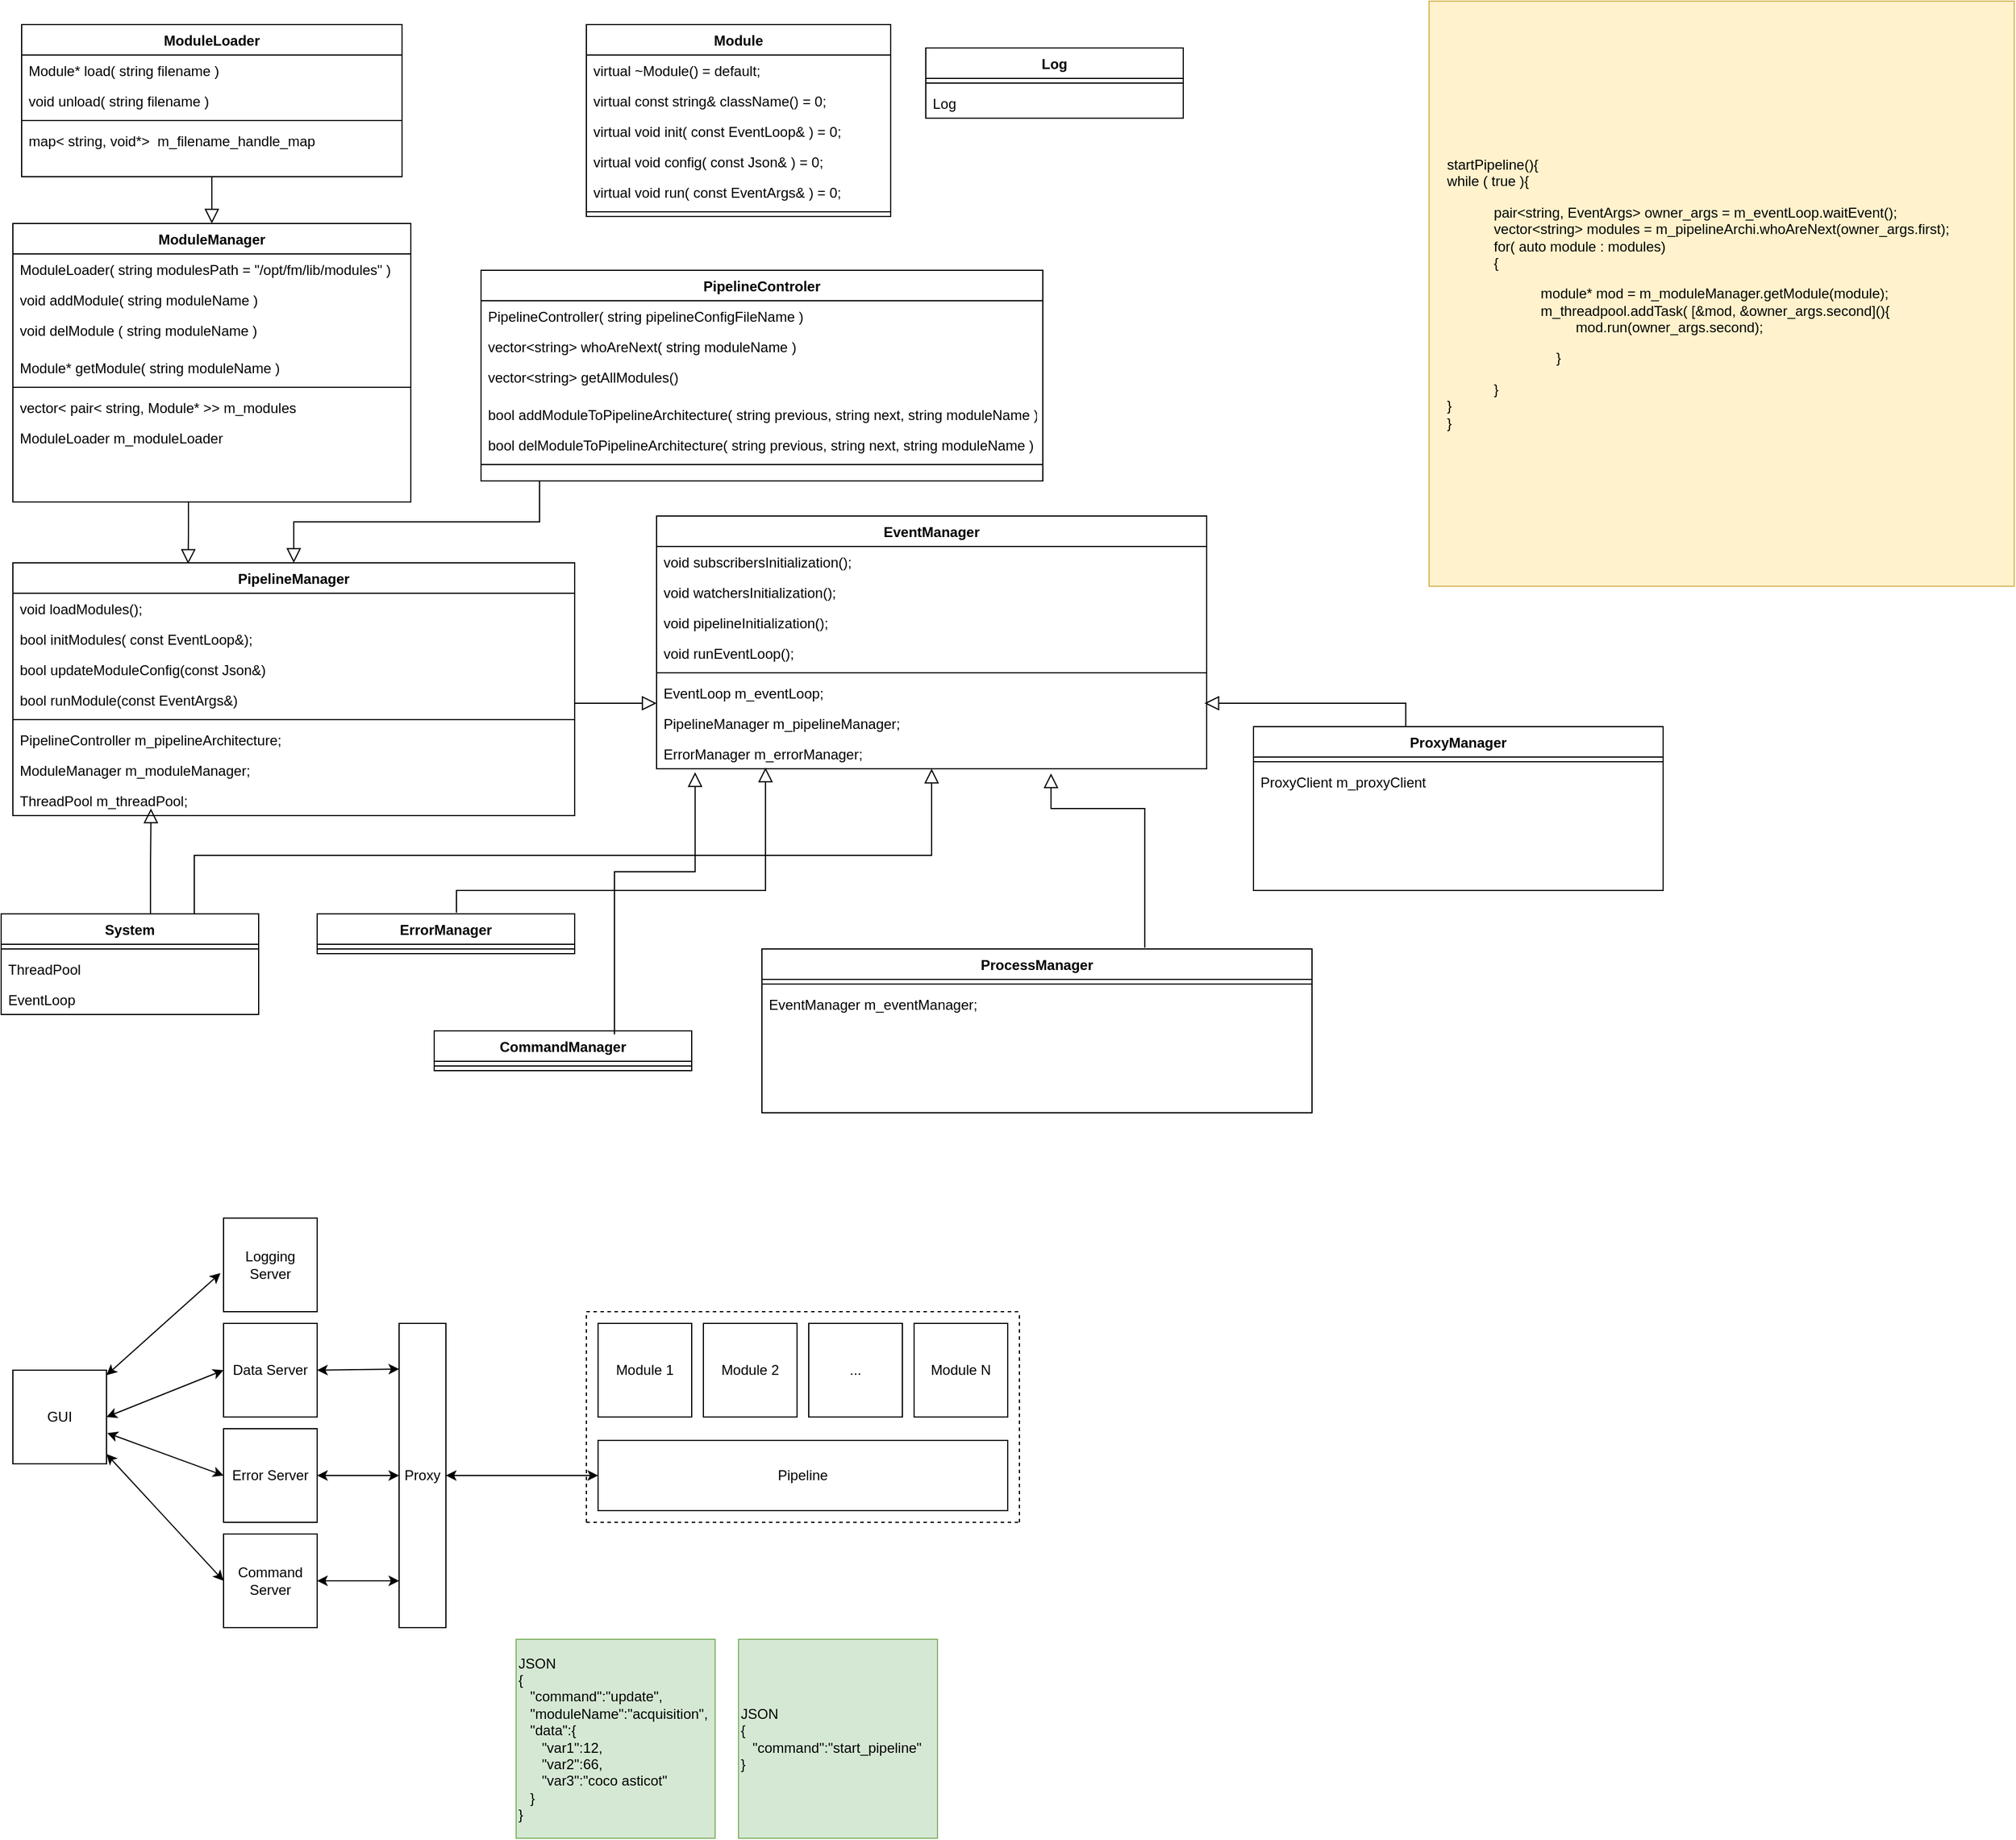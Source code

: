 <mxfile>
    <diagram id="C5RBs43oDa-KdzZeNtuy" name="Page-1">
        <mxGraphModel dx="1770" dy="1133" grid="1" gridSize="10" guides="1" tooltips="1" connect="1" arrows="1" fold="1" page="1" pageScale="1" pageWidth="827" pageHeight="1169" math="0" shadow="0">
            <root>
                <mxCell id="WIyWlLk6GJQsqaUBKTNV-0"/>
                <mxCell id="WIyWlLk6GJQsqaUBKTNV-1" parent="WIyWlLk6GJQsqaUBKTNV-0"/>
                <mxCell id="zkfFHV4jXpPFQw0GAbJ--0" value="ModuleManager" style="swimlane;fontStyle=1;align=center;verticalAlign=top;childLayout=stackLayout;horizontal=1;startSize=26;horizontalStack=0;resizeParent=1;resizeLast=0;collapsible=1;marginBottom=0;rounded=0;shadow=0;strokeWidth=1;" parent="WIyWlLk6GJQsqaUBKTNV-1" vertex="1">
                    <mxGeometry x="40" y="200" width="340" height="238" as="geometry">
                        <mxRectangle x="230" y="140" width="160" height="26" as="alternateBounds"/>
                    </mxGeometry>
                </mxCell>
                <mxCell id="zkfFHV4jXpPFQw0GAbJ--1" value="ModuleLoader( string modulesPath = &quot;/opt/fm/lib/modules&quot; )" style="text;align=left;verticalAlign=top;spacingLeft=4;spacingRight=4;overflow=hidden;rotatable=0;points=[[0,0.5],[1,0.5]];portConstraint=eastwest;" parent="zkfFHV4jXpPFQw0GAbJ--0" vertex="1">
                    <mxGeometry y="26" width="340" height="26" as="geometry"/>
                </mxCell>
                <mxCell id="zkfFHV4jXpPFQw0GAbJ--2" value="void addModule( string moduleName )" style="text;align=left;verticalAlign=top;spacingLeft=4;spacingRight=4;overflow=hidden;rotatable=0;points=[[0,0.5],[1,0.5]];portConstraint=eastwest;rounded=0;shadow=0;html=0;" parent="zkfFHV4jXpPFQw0GAbJ--0" vertex="1">
                    <mxGeometry y="52" width="340" height="26" as="geometry"/>
                </mxCell>
                <mxCell id="zkfFHV4jXpPFQw0GAbJ--3" value="void delModule ( string moduleName )" style="text;align=left;verticalAlign=top;spacingLeft=4;spacingRight=4;overflow=hidden;rotatable=0;points=[[0,0.5],[1,0.5]];portConstraint=eastwest;rounded=0;shadow=0;html=0;" parent="zkfFHV4jXpPFQw0GAbJ--0" vertex="1">
                    <mxGeometry y="78" width="340" height="32" as="geometry"/>
                </mxCell>
                <mxCell id="hM2N8tMisGqkoCQfKdSa-3" value="Module* getModule( string moduleName )" style="text;align=left;verticalAlign=top;spacingLeft=4;spacingRight=4;overflow=hidden;rotatable=0;points=[[0,0.5],[1,0.5]];portConstraint=eastwest;" parent="zkfFHV4jXpPFQw0GAbJ--0" vertex="1">
                    <mxGeometry y="110" width="340" height="26" as="geometry"/>
                </mxCell>
                <mxCell id="zkfFHV4jXpPFQw0GAbJ--4" value="" style="line;html=1;strokeWidth=1;align=left;verticalAlign=middle;spacingTop=-1;spacingLeft=3;spacingRight=3;rotatable=0;labelPosition=right;points=[];portConstraint=eastwest;" parent="zkfFHV4jXpPFQw0GAbJ--0" vertex="1">
                    <mxGeometry y="136" width="340" height="8" as="geometry"/>
                </mxCell>
                <mxCell id="zkfFHV4jXpPFQw0GAbJ--5" value="vector&lt; pair&lt; string, Module* &gt;&gt; m_modules" style="text;align=left;verticalAlign=top;spacingLeft=4;spacingRight=4;overflow=hidden;rotatable=0;points=[[0,0.5],[1,0.5]];portConstraint=eastwest;" parent="zkfFHV4jXpPFQw0GAbJ--0" vertex="1">
                    <mxGeometry y="144" width="340" height="26" as="geometry"/>
                </mxCell>
                <mxCell id="hM2N8tMisGqkoCQfKdSa-2" value="ModuleLoader m_moduleLoader" style="text;align=left;verticalAlign=top;spacingLeft=4;spacingRight=4;overflow=hidden;rotatable=0;points=[[0,0.5],[1,0.5]];portConstraint=eastwest;" parent="zkfFHV4jXpPFQw0GAbJ--0" vertex="1">
                    <mxGeometry y="170" width="340" height="26" as="geometry"/>
                </mxCell>
                <mxCell id="zkfFHV4jXpPFQw0GAbJ--6" value="ModuleLoader" style="swimlane;fontStyle=1;align=center;verticalAlign=top;childLayout=stackLayout;horizontal=1;startSize=26;horizontalStack=0;resizeParent=1;resizeLast=0;collapsible=1;marginBottom=0;rounded=0;shadow=0;strokeWidth=1;" parent="WIyWlLk6GJQsqaUBKTNV-1" vertex="1">
                    <mxGeometry x="47.5" y="30" width="325" height="130" as="geometry">
                        <mxRectangle x="130" y="380" width="160" height="26" as="alternateBounds"/>
                    </mxGeometry>
                </mxCell>
                <mxCell id="zkfFHV4jXpPFQw0GAbJ--7" value="Module* load( string filename )" style="text;align=left;verticalAlign=top;spacingLeft=4;spacingRight=4;overflow=hidden;rotatable=0;points=[[0,0.5],[1,0.5]];portConstraint=eastwest;" parent="zkfFHV4jXpPFQw0GAbJ--6" vertex="1">
                    <mxGeometry y="26" width="325" height="26" as="geometry"/>
                </mxCell>
                <mxCell id="zkfFHV4jXpPFQw0GAbJ--8" value="void unload( string filename )" style="text;align=left;verticalAlign=top;spacingLeft=4;spacingRight=4;overflow=hidden;rotatable=0;points=[[0,0.5],[1,0.5]];portConstraint=eastwest;rounded=0;shadow=0;html=0;" parent="zkfFHV4jXpPFQw0GAbJ--6" vertex="1">
                    <mxGeometry y="52" width="325" height="26" as="geometry"/>
                </mxCell>
                <mxCell id="zkfFHV4jXpPFQw0GAbJ--9" value="" style="line;html=1;strokeWidth=1;align=left;verticalAlign=middle;spacingTop=-1;spacingLeft=3;spacingRight=3;rotatable=0;labelPosition=right;points=[];portConstraint=eastwest;" parent="zkfFHV4jXpPFQw0GAbJ--6" vertex="1">
                    <mxGeometry y="78" width="325" height="8" as="geometry"/>
                </mxCell>
                <mxCell id="zkfFHV4jXpPFQw0GAbJ--10" value="map&lt; string, void*&gt;  m_filename_handle_map" style="text;align=left;verticalAlign=top;spacingLeft=4;spacingRight=4;overflow=hidden;rotatable=0;points=[[0,0.5],[1,0.5]];portConstraint=eastwest;fontStyle=0" parent="zkfFHV4jXpPFQw0GAbJ--6" vertex="1">
                    <mxGeometry y="86" width="325" height="26" as="geometry"/>
                </mxCell>
                <mxCell id="zkfFHV4jXpPFQw0GAbJ--12" value="" style="endArrow=block;endSize=10;endFill=0;shadow=0;strokeWidth=1;rounded=0;edgeStyle=elbowEdgeStyle;elbow=vertical;" parent="WIyWlLk6GJQsqaUBKTNV-1" source="zkfFHV4jXpPFQw0GAbJ--6" target="zkfFHV4jXpPFQw0GAbJ--0" edge="1">
                    <mxGeometry width="160" relative="1" as="geometry">
                        <mxPoint x="30" y="193" as="sourcePoint"/>
                        <mxPoint x="30" y="193" as="targetPoint"/>
                    </mxGeometry>
                </mxCell>
                <mxCell id="hM2N8tMisGqkoCQfKdSa-12" value="PipelineControler" style="swimlane;fontStyle=1;align=center;verticalAlign=top;childLayout=stackLayout;horizontal=1;startSize=26;horizontalStack=0;resizeParent=1;resizeLast=0;collapsible=1;marginBottom=0;rounded=0;shadow=0;strokeWidth=1;" parent="WIyWlLk6GJQsqaUBKTNV-1" vertex="1">
                    <mxGeometry x="440" y="240" width="480" height="180" as="geometry">
                        <mxRectangle x="230" y="140" width="160" height="26" as="alternateBounds"/>
                    </mxGeometry>
                </mxCell>
                <mxCell id="hM2N8tMisGqkoCQfKdSa-13" value="PipelineController( string pipelineConfigFileName )" style="text;align=left;verticalAlign=top;spacingLeft=4;spacingRight=4;overflow=hidden;rotatable=0;points=[[0,0.5],[1,0.5]];portConstraint=eastwest;" parent="hM2N8tMisGqkoCQfKdSa-12" vertex="1">
                    <mxGeometry y="26" width="480" height="26" as="geometry"/>
                </mxCell>
                <mxCell id="hM2N8tMisGqkoCQfKdSa-14" value="vector&lt;string&gt; whoAreNext( string moduleName )" style="text;align=left;verticalAlign=top;spacingLeft=4;spacingRight=4;overflow=hidden;rotatable=0;points=[[0,0.5],[1,0.5]];portConstraint=eastwest;rounded=0;shadow=0;html=0;" parent="hM2N8tMisGqkoCQfKdSa-12" vertex="1">
                    <mxGeometry y="52" width="480" height="26" as="geometry"/>
                </mxCell>
                <mxCell id="hM2N8tMisGqkoCQfKdSa-15" value="vector&lt;string&gt; getAllModules()" style="text;align=left;verticalAlign=top;spacingLeft=4;spacingRight=4;overflow=hidden;rotatable=0;points=[[0,0.5],[1,0.5]];portConstraint=eastwest;rounded=0;shadow=0;html=0;" parent="hM2N8tMisGqkoCQfKdSa-12" vertex="1">
                    <mxGeometry y="78" width="480" height="32" as="geometry"/>
                </mxCell>
                <mxCell id="hM2N8tMisGqkoCQfKdSa-16" value="bool addModuleToPipelineArchitecture( string previous, string next, string moduleName )" style="text;align=left;verticalAlign=top;spacingLeft=4;spacingRight=4;overflow=hidden;rotatable=0;points=[[0,0.5],[1,0.5]];portConstraint=eastwest;" parent="hM2N8tMisGqkoCQfKdSa-12" vertex="1">
                    <mxGeometry y="110" width="480" height="26" as="geometry"/>
                </mxCell>
                <mxCell id="hM2N8tMisGqkoCQfKdSa-20" value="bool delModuleToPipelineArchitecture( string previous, string next, string moduleName )" style="text;align=left;verticalAlign=top;spacingLeft=4;spacingRight=4;overflow=hidden;rotatable=0;points=[[0,0.5],[1,0.5]];portConstraint=eastwest;" parent="hM2N8tMisGqkoCQfKdSa-12" vertex="1">
                    <mxGeometry y="136" width="480" height="26" as="geometry"/>
                </mxCell>
                <mxCell id="hM2N8tMisGqkoCQfKdSa-17" value="" style="line;html=1;strokeWidth=1;align=left;verticalAlign=middle;spacingTop=-1;spacingLeft=3;spacingRight=3;rotatable=0;labelPosition=right;points=[];portConstraint=eastwest;" parent="hM2N8tMisGqkoCQfKdSa-12" vertex="1">
                    <mxGeometry y="162" width="480" height="8" as="geometry"/>
                </mxCell>
                <mxCell id="hM2N8tMisGqkoCQfKdSa-21" value="Module N" style="whiteSpace=wrap;html=1;aspect=fixed;" parent="WIyWlLk6GJQsqaUBKTNV-1" vertex="1">
                    <mxGeometry x="810" y="1140" width="80" height="80" as="geometry"/>
                </mxCell>
                <mxCell id="hM2N8tMisGqkoCQfKdSa-22" value="Logging Server" style="whiteSpace=wrap;html=1;aspect=fixed;" parent="WIyWlLk6GJQsqaUBKTNV-1" vertex="1">
                    <mxGeometry x="220" y="1050" width="80" height="80" as="geometry"/>
                </mxCell>
                <mxCell id="hM2N8tMisGqkoCQfKdSa-23" value="Command Server" style="whiteSpace=wrap;html=1;aspect=fixed;" parent="WIyWlLk6GJQsqaUBKTNV-1" vertex="1">
                    <mxGeometry x="220" y="1320" width="80" height="80" as="geometry"/>
                </mxCell>
                <mxCell id="hM2N8tMisGqkoCQfKdSa-24" value="Error Server" style="whiteSpace=wrap;html=1;aspect=fixed;" parent="WIyWlLk6GJQsqaUBKTNV-1" vertex="1">
                    <mxGeometry x="220" y="1230" width="80" height="80" as="geometry"/>
                </mxCell>
                <mxCell id="hM2N8tMisGqkoCQfKdSa-25" value="Data Server" style="whiteSpace=wrap;html=1;aspect=fixed;" parent="WIyWlLk6GJQsqaUBKTNV-1" vertex="1">
                    <mxGeometry x="220" y="1140" width="80" height="80" as="geometry"/>
                </mxCell>
                <mxCell id="hM2N8tMisGqkoCQfKdSa-26" value="Proxy" style="rounded=0;whiteSpace=wrap;html=1;" parent="WIyWlLk6GJQsqaUBKTNV-1" vertex="1">
                    <mxGeometry x="370" y="1140" width="40" height="260" as="geometry"/>
                </mxCell>
                <mxCell id="hM2N8tMisGqkoCQfKdSa-27" value="..." style="whiteSpace=wrap;html=1;aspect=fixed;" parent="WIyWlLk6GJQsqaUBKTNV-1" vertex="1">
                    <mxGeometry x="720" y="1140" width="80" height="80" as="geometry"/>
                </mxCell>
                <mxCell id="hM2N8tMisGqkoCQfKdSa-28" value="Module 2" style="whiteSpace=wrap;html=1;aspect=fixed;" parent="WIyWlLk6GJQsqaUBKTNV-1" vertex="1">
                    <mxGeometry x="630" y="1140" width="80" height="80" as="geometry"/>
                </mxCell>
                <mxCell id="hM2N8tMisGqkoCQfKdSa-29" value="Module 1" style="whiteSpace=wrap;html=1;aspect=fixed;" parent="WIyWlLk6GJQsqaUBKTNV-1" vertex="1">
                    <mxGeometry x="540" y="1140" width="80" height="80" as="geometry"/>
                </mxCell>
                <mxCell id="hM2N8tMisGqkoCQfKdSa-30" value="Pipeline" style="rounded=0;whiteSpace=wrap;html=1;" parent="WIyWlLk6GJQsqaUBKTNV-1" vertex="1">
                    <mxGeometry x="540" y="1240" width="350" height="60" as="geometry"/>
                </mxCell>
                <mxCell id="hM2N8tMisGqkoCQfKdSa-31" value="GUI" style="whiteSpace=wrap;html=1;aspect=fixed;" parent="WIyWlLk6GJQsqaUBKTNV-1" vertex="1">
                    <mxGeometry x="40" y="1180" width="80" height="80" as="geometry"/>
                </mxCell>
                <mxCell id="hM2N8tMisGqkoCQfKdSa-33" value="" style="endArrow=classic;startArrow=classic;html=1;rounded=0;exitX=1;exitY=0.5;exitDx=0;exitDy=0;entryX=0;entryY=0.5;entryDx=0;entryDy=0;" parent="WIyWlLk6GJQsqaUBKTNV-1" source="hM2N8tMisGqkoCQfKdSa-26" target="hM2N8tMisGqkoCQfKdSa-30" edge="1">
                    <mxGeometry width="50" height="50" relative="1" as="geometry">
                        <mxPoint x="440" y="1190" as="sourcePoint"/>
                        <mxPoint x="490" y="1140" as="targetPoint"/>
                    </mxGeometry>
                </mxCell>
                <mxCell id="hM2N8tMisGqkoCQfKdSa-37" value="" style="endArrow=classic;startArrow=classic;html=1;rounded=0;entryX=0;entryY=0.5;entryDx=0;entryDy=0;exitX=1;exitY=0.5;exitDx=0;exitDy=0;" parent="WIyWlLk6GJQsqaUBKTNV-1" source="hM2N8tMisGqkoCQfKdSa-24" target="hM2N8tMisGqkoCQfKdSa-26" edge="1">
                    <mxGeometry width="50" height="50" relative="1" as="geometry">
                        <mxPoint x="320" y="1300" as="sourcePoint"/>
                        <mxPoint x="376" y="1269.67" as="targetPoint"/>
                    </mxGeometry>
                </mxCell>
                <mxCell id="hM2N8tMisGqkoCQfKdSa-38" value="" style="endArrow=classic;startArrow=classic;html=1;rounded=0;entryX=0;entryY=0.15;entryDx=0;entryDy=0;entryPerimeter=0;exitX=1;exitY=0.5;exitDx=0;exitDy=0;" parent="WIyWlLk6GJQsqaUBKTNV-1" source="hM2N8tMisGqkoCQfKdSa-25" target="hM2N8tMisGqkoCQfKdSa-26" edge="1">
                    <mxGeometry width="50" height="50" relative="1" as="geometry">
                        <mxPoint x="300" y="1179" as="sourcePoint"/>
                        <mxPoint x="434" y="1180" as="targetPoint"/>
                    </mxGeometry>
                </mxCell>
                <mxCell id="hM2N8tMisGqkoCQfKdSa-39" value="" style="endArrow=classic;startArrow=classic;html=1;rounded=0;" parent="WIyWlLk6GJQsqaUBKTNV-1" source="hM2N8tMisGqkoCQfKdSa-23" edge="1">
                    <mxGeometry width="50" height="50" relative="1" as="geometry">
                        <mxPoint x="300" y="1359.67" as="sourcePoint"/>
                        <mxPoint x="370" y="1360" as="targetPoint"/>
                    </mxGeometry>
                </mxCell>
                <mxCell id="hM2N8tMisGqkoCQfKdSa-41" value="" style="endArrow=classic;startArrow=classic;html=1;rounded=0;entryX=-0.033;entryY=0.588;entryDx=0;entryDy=0;entryPerimeter=0;" parent="WIyWlLk6GJQsqaUBKTNV-1" source="hM2N8tMisGqkoCQfKdSa-31" target="hM2N8tMisGqkoCQfKdSa-22" edge="1">
                    <mxGeometry width="50" height="50" relative="1" as="geometry">
                        <mxPoint x="140" y="1190" as="sourcePoint"/>
                        <mxPoint x="190" y="1140" as="targetPoint"/>
                    </mxGeometry>
                </mxCell>
                <mxCell id="hM2N8tMisGqkoCQfKdSa-42" value="" style="endArrow=classic;startArrow=classic;html=1;rounded=0;entryX=0;entryY=0.5;entryDx=0;entryDy=0;exitX=1;exitY=0.5;exitDx=0;exitDy=0;" parent="WIyWlLk6GJQsqaUBKTNV-1" source="hM2N8tMisGqkoCQfKdSa-31" target="hM2N8tMisGqkoCQfKdSa-25" edge="1">
                    <mxGeometry width="50" height="50" relative="1" as="geometry">
                        <mxPoint x="140" y="1220" as="sourcePoint"/>
                        <mxPoint x="190" y="1170" as="targetPoint"/>
                    </mxGeometry>
                </mxCell>
                <mxCell id="hM2N8tMisGqkoCQfKdSa-44" value="" style="endArrow=classic;startArrow=classic;html=1;rounded=0;entryX=0;entryY=0.5;entryDx=0;entryDy=0;exitX=1.008;exitY=0.671;exitDx=0;exitDy=0;exitPerimeter=0;" parent="WIyWlLk6GJQsqaUBKTNV-1" source="hM2N8tMisGqkoCQfKdSa-31" target="hM2N8tMisGqkoCQfKdSa-24" edge="1">
                    <mxGeometry width="50" height="50" relative="1" as="geometry">
                        <mxPoint x="150" y="1310" as="sourcePoint"/>
                        <mxPoint x="200" y="1260" as="targetPoint"/>
                    </mxGeometry>
                </mxCell>
                <mxCell id="hM2N8tMisGqkoCQfKdSa-45" value="" style="endArrow=classic;startArrow=classic;html=1;rounded=0;entryX=0;entryY=0.5;entryDx=0;entryDy=0;exitX=1;exitY=0.896;exitDx=0;exitDy=0;exitPerimeter=0;" parent="WIyWlLk6GJQsqaUBKTNV-1" source="hM2N8tMisGqkoCQfKdSa-31" target="hM2N8tMisGqkoCQfKdSa-23" edge="1">
                    <mxGeometry x="-1" y="114" width="50" height="50" relative="1" as="geometry">
                        <mxPoint x="120" y="1385" as="sourcePoint"/>
                        <mxPoint x="170" y="1335" as="targetPoint"/>
                        <mxPoint x="-29" y="111" as="offset"/>
                    </mxGeometry>
                </mxCell>
                <mxCell id="hM2N8tMisGqkoCQfKdSa-46" value="" style="endArrow=none;dashed=1;html=1;rounded=0;" parent="WIyWlLk6GJQsqaUBKTNV-1" edge="1">
                    <mxGeometry width="50" height="50" relative="1" as="geometry">
                        <mxPoint x="530" y="1310" as="sourcePoint"/>
                        <mxPoint x="530" y="1130" as="targetPoint"/>
                    </mxGeometry>
                </mxCell>
                <mxCell id="hM2N8tMisGqkoCQfKdSa-47" value="" style="endArrow=none;dashed=1;html=1;rounded=0;" parent="WIyWlLk6GJQsqaUBKTNV-1" edge="1">
                    <mxGeometry width="50" height="50" relative="1" as="geometry">
                        <mxPoint x="530" y="1310" as="sourcePoint"/>
                        <mxPoint x="900" y="1310" as="targetPoint"/>
                    </mxGeometry>
                </mxCell>
                <mxCell id="hM2N8tMisGqkoCQfKdSa-48" value="" style="endArrow=none;dashed=1;html=1;rounded=0;" parent="WIyWlLk6GJQsqaUBKTNV-1" edge="1">
                    <mxGeometry width="50" height="50" relative="1" as="geometry">
                        <mxPoint x="900" y="1310" as="sourcePoint"/>
                        <mxPoint x="900" y="1130" as="targetPoint"/>
                    </mxGeometry>
                </mxCell>
                <mxCell id="hM2N8tMisGqkoCQfKdSa-49" value="" style="endArrow=none;dashed=1;html=1;rounded=0;" parent="WIyWlLk6GJQsqaUBKTNV-1" edge="1">
                    <mxGeometry width="50" height="50" relative="1" as="geometry">
                        <mxPoint x="530" y="1130" as="sourcePoint"/>
                        <mxPoint x="900" y="1130" as="targetPoint"/>
                    </mxGeometry>
                </mxCell>
                <mxCell id="hM2N8tMisGqkoCQfKdSa-50" value="&lt;div align=&quot;left&quot;&gt;&lt;font color=&quot;#000000&quot;&gt;JSON&lt;br&gt;&lt;/font&gt;&lt;/div&gt;&lt;div align=&quot;left&quot;&gt;&lt;font color=&quot;#000000&quot;&gt;{&lt;br&gt;&amp;nbsp;&amp;nbsp; &quot;command&quot;:&quot;update&quot;,&lt;br&gt;&amp;nbsp;&amp;nbsp; &quot;moduleName&quot;:&quot;acquisition&quot;,&lt;br&gt;&amp;nbsp;&amp;nbsp; &quot;data&quot;:{&lt;br&gt;&amp;nbsp;&amp;nbsp;&amp;nbsp;&amp;nbsp;&amp;nbsp; &quot;var1&quot;:12,&lt;br&gt;&amp;nbsp;&amp;nbsp;&amp;nbsp;&amp;nbsp;&amp;nbsp; &quot;var2&quot;:66,&lt;br&gt;&amp;nbsp;&amp;nbsp;&amp;nbsp;&amp;nbsp;&amp;nbsp; &quot;var3&quot;:&quot;coco asticot&quot;&lt;br&gt;&amp;nbsp;&amp;nbsp; }&lt;br&gt;}&lt;br&gt;&lt;/font&gt;&lt;/div&gt;" style="whiteSpace=wrap;html=1;aspect=fixed;align=left;fillColor=#d5e8d4;strokeColor=#82b366;" parent="WIyWlLk6GJQsqaUBKTNV-1" vertex="1">
                    <mxGeometry x="470" y="1410" width="170" height="170" as="geometry"/>
                </mxCell>
                <mxCell id="hM2N8tMisGqkoCQfKdSa-51" value="&lt;div align=&quot;left&quot;&gt;&lt;font color=&quot;#000000&quot;&gt;JSON&lt;br&gt;&lt;/font&gt;&lt;/div&gt;&lt;div align=&quot;left&quot;&gt;&lt;font color=&quot;#000000&quot;&gt;{&lt;br&gt;&amp;nbsp;&amp;nbsp; &quot;command&quot;:&quot;start_pipeline&quot;&lt;br&gt;}&lt;br&gt;&lt;/font&gt;&lt;/div&gt;" style="whiteSpace=wrap;html=1;aspect=fixed;align=left;fillColor=#d5e8d4;strokeColor=#82b366;" parent="WIyWlLk6GJQsqaUBKTNV-1" vertex="1">
                    <mxGeometry x="660" y="1410" width="170" height="170" as="geometry"/>
                </mxCell>
                <mxCell id="hM2N8tMisGqkoCQfKdSa-52" value="Module" style="swimlane;fontStyle=1;align=center;verticalAlign=top;childLayout=stackLayout;horizontal=1;startSize=26;horizontalStack=0;resizeParent=1;resizeParentMax=0;resizeLast=0;collapsible=1;marginBottom=0;" parent="WIyWlLk6GJQsqaUBKTNV-1" vertex="1">
                    <mxGeometry x="530" y="30" width="260" height="164" as="geometry"/>
                </mxCell>
                <mxCell id="hM2N8tMisGqkoCQfKdSa-53" value="virtual ~Module() = default;" style="text;strokeColor=none;fillColor=none;align=left;verticalAlign=top;spacingLeft=4;spacingRight=4;overflow=hidden;rotatable=0;points=[[0,0.5],[1,0.5]];portConstraint=eastwest;" parent="hM2N8tMisGqkoCQfKdSa-52" vertex="1">
                    <mxGeometry y="26" width="260" height="26" as="geometry"/>
                </mxCell>
                <mxCell id="hM2N8tMisGqkoCQfKdSa-56" value="virtual const string&amp; className() = 0;" style="text;strokeColor=none;fillColor=none;align=left;verticalAlign=top;spacingLeft=4;spacingRight=4;overflow=hidden;rotatable=0;points=[[0,0.5],[1,0.5]];portConstraint=eastwest;" parent="hM2N8tMisGqkoCQfKdSa-52" vertex="1">
                    <mxGeometry y="52" width="260" height="26" as="geometry"/>
                </mxCell>
                <mxCell id="hM2N8tMisGqkoCQfKdSa-57" value="virtual void init( const EventLoop&amp; ) = 0;" style="text;strokeColor=none;fillColor=none;align=left;verticalAlign=top;spacingLeft=4;spacingRight=4;overflow=hidden;rotatable=0;points=[[0,0.5],[1,0.5]];portConstraint=eastwest;" parent="hM2N8tMisGqkoCQfKdSa-52" vertex="1">
                    <mxGeometry y="78" width="260" height="26" as="geometry"/>
                </mxCell>
                <mxCell id="hM2N8tMisGqkoCQfKdSa-58" value="virtual void config( const Json&amp; ) = 0;" style="text;strokeColor=none;fillColor=none;align=left;verticalAlign=top;spacingLeft=4;spacingRight=4;overflow=hidden;rotatable=0;points=[[0,0.5],[1,0.5]];portConstraint=eastwest;" parent="hM2N8tMisGqkoCQfKdSa-52" vertex="1">
                    <mxGeometry y="104" width="260" height="26" as="geometry"/>
                </mxCell>
                <mxCell id="hM2N8tMisGqkoCQfKdSa-59" value="virtual void run( const EventArgs&amp; ) = 0;" style="text;strokeColor=none;fillColor=none;align=left;verticalAlign=top;spacingLeft=4;spacingRight=4;overflow=hidden;rotatable=0;points=[[0,0.5],[1,0.5]];portConstraint=eastwest;" parent="hM2N8tMisGqkoCQfKdSa-52" vertex="1">
                    <mxGeometry y="130" width="260" height="26" as="geometry"/>
                </mxCell>
                <mxCell id="hM2N8tMisGqkoCQfKdSa-54" value="" style="line;strokeWidth=1;fillColor=none;align=left;verticalAlign=middle;spacingTop=-1;spacingLeft=3;spacingRight=3;rotatable=0;labelPosition=right;points=[];portConstraint=eastwest;strokeColor=inherit;" parent="hM2N8tMisGqkoCQfKdSa-52" vertex="1">
                    <mxGeometry y="156" width="260" height="8" as="geometry"/>
                </mxCell>
                <mxCell id="hM2N8tMisGqkoCQfKdSa-60" value="PipelineManager" style="swimlane;fontStyle=1;align=center;verticalAlign=top;childLayout=stackLayout;horizontal=1;startSize=26;horizontalStack=0;resizeParent=1;resizeLast=0;collapsible=1;marginBottom=0;rounded=0;shadow=0;strokeWidth=1;" parent="WIyWlLk6GJQsqaUBKTNV-1" vertex="1">
                    <mxGeometry x="40" y="490" width="480" height="216" as="geometry">
                        <mxRectangle x="230" y="140" width="160" height="26" as="alternateBounds"/>
                    </mxGeometry>
                </mxCell>
                <mxCell id="699e2RLrkn2QMfGpyKPF-17" value="void loadModules();" style="text;align=left;verticalAlign=top;spacingLeft=4;spacingRight=4;overflow=hidden;rotatable=0;points=[[0,0.5],[1,0.5]];portConstraint=eastwest;rounded=0;shadow=0;html=0;" parent="hM2N8tMisGqkoCQfKdSa-60" vertex="1">
                    <mxGeometry y="26" width="480" height="26" as="geometry"/>
                </mxCell>
                <mxCell id="699e2RLrkn2QMfGpyKPF-15" value="bool initModules( const EventLoop&amp;);" style="text;align=left;verticalAlign=top;spacingLeft=4;spacingRight=4;overflow=hidden;rotatable=0;points=[[0,0.5],[1,0.5]];portConstraint=eastwest;" parent="hM2N8tMisGqkoCQfKdSa-60" vertex="1">
                    <mxGeometry y="52" width="480" height="26" as="geometry"/>
                </mxCell>
                <mxCell id="699e2RLrkn2QMfGpyKPF-10" value="bool updateModuleConfig(const Json&amp;)" style="text;align=left;verticalAlign=top;spacingLeft=4;spacingRight=4;overflow=hidden;rotatable=0;points=[[0,0.5],[1,0.5]];portConstraint=eastwest;" parent="hM2N8tMisGqkoCQfKdSa-60" vertex="1">
                    <mxGeometry y="78" width="480" height="26" as="geometry"/>
                </mxCell>
                <mxCell id="hM2N8tMisGqkoCQfKdSa-65" value="bool runModule(const EventArgs&amp;)" style="text;align=left;verticalAlign=top;spacingLeft=4;spacingRight=4;overflow=hidden;rotatable=0;points=[[0,0.5],[1,0.5]];portConstraint=eastwest;" parent="hM2N8tMisGqkoCQfKdSa-60" vertex="1">
                    <mxGeometry y="104" width="480" height="26" as="geometry"/>
                </mxCell>
                <mxCell id="hM2N8tMisGqkoCQfKdSa-66" value="" style="line;html=1;strokeWidth=1;align=left;verticalAlign=middle;spacingTop=-1;spacingLeft=3;spacingRight=3;rotatable=0;labelPosition=right;points=[];portConstraint=eastwest;" parent="hM2N8tMisGqkoCQfKdSa-60" vertex="1">
                    <mxGeometry y="130" width="480" height="8" as="geometry"/>
                </mxCell>
                <mxCell id="hM2N8tMisGqkoCQfKdSa-68" value="PipelineController m_pipelineArchitecture;" style="text;align=left;verticalAlign=top;spacingLeft=4;spacingRight=4;overflow=hidden;rotatable=0;points=[[0,0.5],[1,0.5]];portConstraint=eastwest;rounded=0;shadow=0;html=0;" parent="hM2N8tMisGqkoCQfKdSa-60" vertex="1">
                    <mxGeometry y="138" width="480" height="26" as="geometry"/>
                </mxCell>
                <mxCell id="hM2N8tMisGqkoCQfKdSa-69" value="ModuleManager m_moduleManager;" style="text;align=left;verticalAlign=top;spacingLeft=4;spacingRight=4;overflow=hidden;rotatable=0;points=[[0,0.5],[1,0.5]];portConstraint=eastwest;rounded=0;shadow=0;html=0;" parent="hM2N8tMisGqkoCQfKdSa-60" vertex="1">
                    <mxGeometry y="164" width="480" height="26" as="geometry"/>
                </mxCell>
                <mxCell id="699e2RLrkn2QMfGpyKPF-31" value="ThreadPool m_threadPool;" style="text;align=left;verticalAlign=top;spacingLeft=4;spacingRight=4;overflow=hidden;rotatable=0;points=[[0,0.5],[1,0.5]];portConstraint=eastwest;rounded=0;shadow=0;html=0;" parent="hM2N8tMisGqkoCQfKdSa-60" vertex="1">
                    <mxGeometry y="190" width="480" height="26" as="geometry"/>
                </mxCell>
                <mxCell id="hM2N8tMisGqkoCQfKdSa-72" value="&lt;div align=&quot;left&quot;&gt;&lt;font color=&quot;#000000&quot;&gt;startPipeline(){&lt;/font&gt;&lt;/div&gt;&lt;div align=&quot;left&quot;&gt;&lt;font color=&quot;#000000&quot;&gt;&lt;span style=&quot;&quot;&gt;&#9;&lt;/span&gt;while ( true ){&lt;/font&gt;&lt;/div&gt;&lt;blockquote&gt;&lt;div align=&quot;left&quot;&gt;&lt;font color=&quot;#000000&quot;&gt;&lt;span style=&quot;&quot;&gt;&#9;&lt;/span&gt;&lt;span style=&quot;&quot;&gt;&#9;pair&amp;lt;string, EventArgs&amp;gt; owner_args = m_eventLoop.&lt;/span&gt;waitEvent();&lt;br&gt;&lt;span style=&quot;&quot;&gt;&#9;&lt;/span&gt;&lt;span style=&quot;&quot;&gt;&#9;&lt;/span&gt;vector&amp;lt;string&amp;gt; modules = m_pipelineArchi.whoAreNext(&lt;span style=&quot;&quot;&gt;owner_args&lt;/span&gt;.first);&lt;br&gt;&lt;span style=&quot;&quot;&gt;&#9;&lt;/span&gt;&lt;span style=&quot;&quot;&gt;&#9;&lt;/span&gt;for( auto module : modules)&lt;br&gt;&lt;span style=&quot;&quot;&gt;&#9;&lt;/span&gt;&lt;span style=&quot;&quot;&gt;&#9;&lt;/span&gt;{&lt;/font&gt;&lt;/div&gt;&lt;blockquote&gt;&lt;div align=&quot;left&quot;&gt;&lt;font color=&quot;#000000&quot;&gt;&lt;span style=&quot;&quot;&gt;&lt;span style=&quot;&quot;&gt;&#9;&lt;/span&gt;&lt;span style=&quot;&quot;&gt;&#9;&lt;/span&gt;&lt;span style=&quot;&quot;&gt;&#9;&lt;/span&gt;&lt;span style=&quot;&quot;&gt;&#9;&lt;/span&gt;module* mod = m_moduleManager.getModule(module);&lt;br&gt;&lt;/span&gt;&lt;/font&gt;&lt;/div&gt;&lt;div align=&quot;left&quot;&gt;&lt;font color=&quot;#000000&quot;&gt;&lt;span style=&quot;&quot;&gt;&lt;span style=&quot;&quot;&gt;&#9;&lt;/span&gt;&lt;span style=&quot;&quot;&gt;&#9;&lt;/span&gt;&lt;span style=&quot;&quot;&gt;&#9;&lt;/span&gt;&lt;span style=&quot;&quot;&gt;&#9;&lt;/span&gt;m_threadpool.addTask( [&amp;amp;mod, &amp;amp;&lt;/span&gt;&lt;span style=&quot;&quot;&gt;owner_args.second](){&lt;/span&gt;&lt;/font&gt;&lt;/div&gt;&lt;div align=&quot;left&quot;&gt;&lt;font color=&quot;#000000&quot;&gt;&lt;span style=&quot;white-space: pre;&quot;&gt;&#9;&lt;/span&gt;&lt;span style=&quot;&quot;&gt;&lt;span style=&quot;&quot;&gt;&#9;&lt;/span&gt;&lt;span style=&quot;&quot;&gt;&#9;&lt;/span&gt;&lt;span style=&quot;&quot;&gt;&#9;&lt;/span&gt;mod.run(&lt;/span&gt;&lt;span style=&quot;&quot;&gt;&lt;/span&gt;&lt;span style=&quot;&quot;&gt;owner_args.second);&lt;/span&gt;&lt;/font&gt;&lt;/div&gt;&lt;/blockquote&gt;&lt;div align=&quot;left&quot;&gt;&lt;font color=&quot;#000000&quot;&gt;&lt;span style=&quot;&quot;&gt;&lt;span style=&quot;&quot;&gt;&#9;&lt;/span&gt;&lt;span style=&quot;white-space: pre;&quot;&gt;&#9;&lt;/span&gt;&lt;span style=&quot;white-space: pre;&quot;&gt;&#9;&lt;/span&gt;}&lt;br&gt;&lt;/span&gt;&lt;/font&gt;&lt;/div&gt;&lt;/blockquote&gt;&lt;div align=&quot;left&quot;&gt;&lt;font color=&quot;#000000&quot;&gt;&lt;span style=&quot;&quot;&gt;&lt;span style=&quot;&quot;&gt;&#9;&lt;/span&gt;&lt;span style=&quot;&quot;&gt;&#9;&lt;/span&gt;&lt;span style=&quot;&quot;&gt;&#9;&lt;/span&gt;&amp;nbsp;&amp;nbsp;&amp;nbsp;&lt;span style=&quot;white-space: pre;&quot;&gt;&#9;&lt;/span&gt;&amp;nbsp; &amp;nbsp; }&#9;&lt;/span&gt;&lt;span style=&quot;&quot;&gt;&#9;&lt;/span&gt;&lt;br&gt;&lt;/font&gt;&lt;/div&gt;&lt;div align=&quot;left&quot;&gt;&lt;font color=&quot;#000000&quot;&gt;&lt;span style=&quot;&quot;&gt;&#9;&lt;/span&gt;}&lt;br&gt;&lt;/font&gt;&lt;/div&gt;&lt;div align=&quot;left&quot;&gt;&lt;font color=&quot;#000000&quot;&gt;}&lt;br&gt;&lt;/font&gt;&lt;/div&gt;" style="whiteSpace=wrap;html=1;aspect=fixed;fillColor=#fff2cc;strokeColor=#d6b656;" parent="WIyWlLk6GJQsqaUBKTNV-1" vertex="1">
                    <mxGeometry x="1250" y="10" width="500" height="500" as="geometry"/>
                </mxCell>
                <mxCell id="hM2N8tMisGqkoCQfKdSa-73" value="" style="endArrow=block;endSize=10;endFill=0;shadow=0;strokeWidth=1;rounded=0;edgeStyle=elbowEdgeStyle;elbow=vertical;entryX=0.312;entryY=0.004;entryDx=0;entryDy=0;entryPerimeter=0;" parent="WIyWlLk6GJQsqaUBKTNV-1" target="hM2N8tMisGqkoCQfKdSa-60" edge="1">
                    <mxGeometry x="1" y="-243" width="160" relative="1" as="geometry">
                        <mxPoint x="190" y="438" as="sourcePoint"/>
                        <mxPoint x="190" y="478" as="targetPoint"/>
                        <mxPoint x="203" y="240" as="offset"/>
                    </mxGeometry>
                </mxCell>
                <mxCell id="hM2N8tMisGqkoCQfKdSa-74" value="" style="endArrow=block;endSize=10;endFill=0;shadow=0;strokeWidth=1;rounded=0;edgeStyle=elbowEdgeStyle;elbow=vertical;entryX=0.5;entryY=0;entryDx=0;entryDy=0;" parent="WIyWlLk6GJQsqaUBKTNV-1" target="hM2N8tMisGqkoCQfKdSa-60" edge="1">
                    <mxGeometry x="1" y="318" width="160" relative="1" as="geometry">
                        <mxPoint x="490" y="420" as="sourcePoint"/>
                        <mxPoint x="230" y="220" as="targetPoint"/>
                        <mxPoint x="-98" y="230" as="offset"/>
                    </mxGeometry>
                </mxCell>
                <mxCell id="hM2N8tMisGqkoCQfKdSa-75" value="System" style="swimlane;fontStyle=1;align=center;verticalAlign=top;childLayout=stackLayout;horizontal=1;startSize=26;horizontalStack=0;resizeParent=1;resizeParentMax=0;resizeLast=0;collapsible=1;marginBottom=0;" parent="WIyWlLk6GJQsqaUBKTNV-1" vertex="1">
                    <mxGeometry x="30" y="790" width="220" height="86" as="geometry"/>
                </mxCell>
                <mxCell id="hM2N8tMisGqkoCQfKdSa-77" value="" style="line;strokeWidth=1;fillColor=none;align=left;verticalAlign=middle;spacingTop=-1;spacingLeft=3;spacingRight=3;rotatable=0;labelPosition=right;points=[];portConstraint=eastwest;strokeColor=inherit;" parent="hM2N8tMisGqkoCQfKdSa-75" vertex="1">
                    <mxGeometry y="26" width="220" height="8" as="geometry"/>
                </mxCell>
                <mxCell id="hM2N8tMisGqkoCQfKdSa-81" value="ThreadPool" style="text;strokeColor=none;fillColor=none;align=left;verticalAlign=top;spacingLeft=4;spacingRight=4;overflow=hidden;rotatable=0;points=[[0,0.5],[1,0.5]];portConstraint=eastwest;" parent="hM2N8tMisGqkoCQfKdSa-75" vertex="1">
                    <mxGeometry y="34" width="220" height="26" as="geometry"/>
                </mxCell>
                <mxCell id="hM2N8tMisGqkoCQfKdSa-83" value="EventLoop" style="text;strokeColor=none;fillColor=none;align=left;verticalAlign=top;spacingLeft=4;spacingRight=4;overflow=hidden;rotatable=0;points=[[0,0.5],[1,0.5]];portConstraint=eastwest;" parent="hM2N8tMisGqkoCQfKdSa-75" vertex="1">
                    <mxGeometry y="60" width="220" height="26" as="geometry"/>
                </mxCell>
                <mxCell id="RR0TsUeHsoyGmUSjzT9o-0" value="Log" style="swimlane;fontStyle=1;align=center;verticalAlign=top;childLayout=stackLayout;horizontal=1;startSize=26;horizontalStack=0;resizeParent=1;resizeParentMax=0;resizeLast=0;collapsible=1;marginBottom=0;" parent="WIyWlLk6GJQsqaUBKTNV-1" vertex="1">
                    <mxGeometry x="820" y="50" width="220" height="60" as="geometry"/>
                </mxCell>
                <mxCell id="RR0TsUeHsoyGmUSjzT9o-1" value="" style="line;strokeWidth=1;fillColor=none;align=left;verticalAlign=middle;spacingTop=-1;spacingLeft=3;spacingRight=3;rotatable=0;labelPosition=right;points=[];portConstraint=eastwest;strokeColor=inherit;" parent="RR0TsUeHsoyGmUSjzT9o-0" vertex="1">
                    <mxGeometry y="26" width="220" height="8" as="geometry"/>
                </mxCell>
                <mxCell id="RR0TsUeHsoyGmUSjzT9o-4" value="Log" style="text;strokeColor=none;fillColor=none;align=left;verticalAlign=top;spacingLeft=4;spacingRight=4;overflow=hidden;rotatable=0;points=[[0,0.5],[1,0.5]];portConstraint=eastwest;" parent="RR0TsUeHsoyGmUSjzT9o-0" vertex="1">
                    <mxGeometry y="34" width="220" height="26" as="geometry"/>
                </mxCell>
                <mxCell id="699e2RLrkn2QMfGpyKPF-0" value="EventManager" style="swimlane;fontStyle=1;align=center;verticalAlign=top;childLayout=stackLayout;horizontal=1;startSize=26;horizontalStack=0;resizeParent=1;resizeLast=0;collapsible=1;marginBottom=0;rounded=0;shadow=0;strokeWidth=1;" parent="WIyWlLk6GJQsqaUBKTNV-1" vertex="1">
                    <mxGeometry x="590" y="450" width="470" height="216" as="geometry">
                        <mxRectangle x="230" y="140" width="160" height="26" as="alternateBounds"/>
                    </mxGeometry>
                </mxCell>
                <mxCell id="699e2RLrkn2QMfGpyKPF-13" value="void subscribersInitialization();" style="text;align=left;verticalAlign=top;spacingLeft=4;spacingRight=4;overflow=hidden;rotatable=0;points=[[0,0.5],[1,0.5]];portConstraint=eastwest;" parent="699e2RLrkn2QMfGpyKPF-0" vertex="1">
                    <mxGeometry y="26" width="470" height="26" as="geometry"/>
                </mxCell>
                <mxCell id="699e2RLrkn2QMfGpyKPF-4" value="void watchersInitialization();" style="text;align=left;verticalAlign=top;spacingLeft=4;spacingRight=4;overflow=hidden;rotatable=0;points=[[0,0.5],[1,0.5]];portConstraint=eastwest;" parent="699e2RLrkn2QMfGpyKPF-0" vertex="1">
                    <mxGeometry y="52" width="470" height="26" as="geometry"/>
                </mxCell>
                <mxCell id="699e2RLrkn2QMfGpyKPF-30" value="void pipelineInitialization();" style="text;align=left;verticalAlign=top;spacingLeft=4;spacingRight=4;overflow=hidden;rotatable=0;points=[[0,0.5],[1,0.5]];portConstraint=eastwest;" parent="699e2RLrkn2QMfGpyKPF-0" vertex="1">
                    <mxGeometry y="78" width="470" height="26" as="geometry"/>
                </mxCell>
                <mxCell id="699e2RLrkn2QMfGpyKPF-46" value="void runEventLoop();" style="text;align=left;verticalAlign=top;spacingLeft=4;spacingRight=4;overflow=hidden;rotatable=0;points=[[0,0.5],[1,0.5]];portConstraint=eastwest;" parent="699e2RLrkn2QMfGpyKPF-0" vertex="1">
                    <mxGeometry y="104" width="470" height="26" as="geometry"/>
                </mxCell>
                <mxCell id="699e2RLrkn2QMfGpyKPF-5" value="" style="line;html=1;strokeWidth=1;align=left;verticalAlign=middle;spacingTop=-1;spacingLeft=3;spacingRight=3;rotatable=0;labelPosition=right;points=[];portConstraint=eastwest;" parent="699e2RLrkn2QMfGpyKPF-0" vertex="1">
                    <mxGeometry y="130" width="470" height="8" as="geometry"/>
                </mxCell>
                <mxCell id="699e2RLrkn2QMfGpyKPF-8" value="EventLoop m_eventLoop;" style="text;align=left;verticalAlign=top;spacingLeft=4;spacingRight=4;overflow=hidden;rotatable=0;points=[[0,0.5],[1,0.5]];portConstraint=eastwest;rounded=0;shadow=0;html=0;" parent="699e2RLrkn2QMfGpyKPF-0" vertex="1">
                    <mxGeometry y="138" width="470" height="26" as="geometry"/>
                </mxCell>
                <mxCell id="699e2RLrkn2QMfGpyKPF-11" value="PipelineManager m_pipelineManager;" style="text;align=left;verticalAlign=top;spacingLeft=4;spacingRight=4;overflow=hidden;rotatable=0;points=[[0,0.5],[1,0.5]];portConstraint=eastwest;rounded=0;shadow=0;html=0;" parent="699e2RLrkn2QMfGpyKPF-0" vertex="1">
                    <mxGeometry y="164" width="470" height="26" as="geometry"/>
                </mxCell>
                <mxCell id="699e2RLrkn2QMfGpyKPF-37" value="ErrorManager m_errorManager;" style="text;align=left;verticalAlign=top;spacingLeft=4;spacingRight=4;overflow=hidden;rotatable=0;points=[[0,0.5],[1,0.5]];portConstraint=eastwest;rounded=0;shadow=0;html=0;" parent="699e2RLrkn2QMfGpyKPF-0" vertex="1">
                    <mxGeometry y="190" width="470" height="26" as="geometry"/>
                </mxCell>
                <mxCell id="699e2RLrkn2QMfGpyKPF-18" value="ProcessManager" style="swimlane;fontStyle=1;align=center;verticalAlign=top;childLayout=stackLayout;horizontal=1;startSize=26;horizontalStack=0;resizeParent=1;resizeLast=0;collapsible=1;marginBottom=0;rounded=0;shadow=0;strokeWidth=1;" parent="WIyWlLk6GJQsqaUBKTNV-1" vertex="1">
                    <mxGeometry x="680" y="820" width="470" height="140" as="geometry">
                        <mxRectangle x="230" y="140" width="160" height="26" as="alternateBounds"/>
                    </mxGeometry>
                </mxCell>
                <mxCell id="699e2RLrkn2QMfGpyKPF-23" value="" style="line;html=1;strokeWidth=1;align=left;verticalAlign=middle;spacingTop=-1;spacingLeft=3;spacingRight=3;rotatable=0;labelPosition=right;points=[];portConstraint=eastwest;" parent="699e2RLrkn2QMfGpyKPF-18" vertex="1">
                    <mxGeometry y="26" width="470" height="8" as="geometry"/>
                </mxCell>
                <mxCell id="699e2RLrkn2QMfGpyKPF-24" value="EventManager m_eventManager;" style="text;align=left;verticalAlign=top;spacingLeft=4;spacingRight=4;overflow=hidden;rotatable=0;points=[[0,0.5],[1,0.5]];portConstraint=eastwest;rounded=0;shadow=0;html=0;" parent="699e2RLrkn2QMfGpyKPF-18" vertex="1">
                    <mxGeometry y="34" width="470" height="26" as="geometry"/>
                </mxCell>
                <mxCell id="699e2RLrkn2QMfGpyKPF-28" value="" style="endArrow=block;endSize=10;endFill=0;shadow=0;strokeWidth=1;rounded=0;edgeStyle=elbowEdgeStyle;elbow=vertical;" parent="WIyWlLk6GJQsqaUBKTNV-1" source="hM2N8tMisGqkoCQfKdSa-60" target="699e2RLrkn2QMfGpyKPF-0" edge="1">
                    <mxGeometry x="1" y="-243" width="160" relative="1" as="geometry">
                        <mxPoint x="550" y="609" as="sourcePoint"/>
                        <mxPoint x="550" y="550" as="targetPoint"/>
                        <mxPoint x="203" y="240" as="offset"/>
                        <Array as="points">
                            <mxPoint x="550" y="610"/>
                            <mxPoint x="520" y="640"/>
                            <mxPoint x="510" y="610"/>
                            <mxPoint x="450" y="620"/>
                        </Array>
                    </mxGeometry>
                </mxCell>
                <mxCell id="699e2RLrkn2QMfGpyKPF-34" value="" style="endArrow=block;endSize=10;endFill=0;shadow=0;strokeWidth=1;rounded=0;edgeStyle=elbowEdgeStyle;elbow=vertical;exitX=0.58;exitY=0;exitDx=0;exitDy=0;exitPerimeter=0;" parent="WIyWlLk6GJQsqaUBKTNV-1" source="hM2N8tMisGqkoCQfKdSa-75" edge="1">
                    <mxGeometry x="1" y="-243" width="160" relative="1" as="geometry">
                        <mxPoint x="279.5" y="727" as="sourcePoint"/>
                        <mxPoint x="158" y="700" as="targetPoint"/>
                        <mxPoint x="203" y="240" as="offset"/>
                        <Array as="points">
                            <mxPoint x="160" y="748"/>
                        </Array>
                    </mxGeometry>
                </mxCell>
                <mxCell id="699e2RLrkn2QMfGpyKPF-35" value="" style="endArrow=block;endSize=10;endFill=0;shadow=0;strokeWidth=1;rounded=0;edgeStyle=elbowEdgeStyle;elbow=vertical;exitX=0.75;exitY=0;exitDx=0;exitDy=0;" parent="WIyWlLk6GJQsqaUBKTNV-1" source="hM2N8tMisGqkoCQfKdSa-75" target="699e2RLrkn2QMfGpyKPF-0" edge="1">
                    <mxGeometry x="1" y="-243" width="160" relative="1" as="geometry">
                        <mxPoint x="320" y="790" as="sourcePoint"/>
                        <mxPoint x="320" y="706" as="targetPoint"/>
                        <mxPoint x="203" y="240" as="offset"/>
                        <Array as="points">
                            <mxPoint x="570" y="740"/>
                        </Array>
                    </mxGeometry>
                </mxCell>
                <mxCell id="699e2RLrkn2QMfGpyKPF-36" value="" style="endArrow=block;endSize=10;endFill=0;shadow=0;strokeWidth=1;rounded=0;edgeStyle=elbowEdgeStyle;elbow=vertical;exitX=0.696;exitY=-0.007;exitDx=0;exitDy=0;exitPerimeter=0;" parent="WIyWlLk6GJQsqaUBKTNV-1" source="699e2RLrkn2QMfGpyKPF-18" edge="1">
                    <mxGeometry x="1" y="-243" width="160" relative="1" as="geometry">
                        <mxPoint x="929.5" y="764" as="sourcePoint"/>
                        <mxPoint x="927" y="670" as="targetPoint"/>
                        <mxPoint x="203" y="240" as="offset"/>
                        <Array as="points">
                            <mxPoint x="980" y="700"/>
                            <mxPoint x="930" y="680"/>
                        </Array>
                    </mxGeometry>
                </mxCell>
                <mxCell id="699e2RLrkn2QMfGpyKPF-38" value="ErrorManager" style="swimlane;fontStyle=1;align=center;verticalAlign=top;childLayout=stackLayout;horizontal=1;startSize=26;horizontalStack=0;resizeParent=1;resizeParentMax=0;resizeLast=0;collapsible=1;marginBottom=0;" parent="WIyWlLk6GJQsqaUBKTNV-1" vertex="1">
                    <mxGeometry x="300" y="790" width="220" height="34" as="geometry"/>
                </mxCell>
                <mxCell id="699e2RLrkn2QMfGpyKPF-39" value="" style="line;strokeWidth=1;fillColor=none;align=left;verticalAlign=middle;spacingTop=-1;spacingLeft=3;spacingRight=3;rotatable=0;labelPosition=right;points=[];portConstraint=eastwest;strokeColor=inherit;" parent="699e2RLrkn2QMfGpyKPF-38" vertex="1">
                    <mxGeometry y="26" width="220" height="8" as="geometry"/>
                </mxCell>
                <mxCell id="699e2RLrkn2QMfGpyKPF-42" value="" style="endArrow=block;endSize=10;endFill=0;shadow=0;strokeWidth=1;rounded=0;edgeStyle=elbowEdgeStyle;elbow=vertical;exitX=0.541;exitY=-0.029;exitDx=0;exitDy=0;exitPerimeter=0;entryX=0.198;entryY=0.962;entryDx=0;entryDy=0;entryPerimeter=0;" parent="WIyWlLk6GJQsqaUBKTNV-1" source="699e2RLrkn2QMfGpyKPF-38" target="699e2RLrkn2QMfGpyKPF-37" edge="1">
                    <mxGeometry x="1" y="-243" width="160" relative="1" as="geometry">
                        <mxPoint x="420" y="780" as="sourcePoint"/>
                        <mxPoint x="420" y="690" as="targetPoint"/>
                        <mxPoint x="203" y="240" as="offset"/>
                        <Array as="points">
                            <mxPoint x="550" y="770"/>
                        </Array>
                    </mxGeometry>
                </mxCell>
                <mxCell id="699e2RLrkn2QMfGpyKPF-43" value="CommandManager" style="swimlane;fontStyle=1;align=center;verticalAlign=top;childLayout=stackLayout;horizontal=1;startSize=26;horizontalStack=0;resizeParent=1;resizeParentMax=0;resizeLast=0;collapsible=1;marginBottom=0;" parent="WIyWlLk6GJQsqaUBKTNV-1" vertex="1">
                    <mxGeometry x="400" y="890" width="220" height="34" as="geometry"/>
                </mxCell>
                <mxCell id="699e2RLrkn2QMfGpyKPF-44" value="" style="line;strokeWidth=1;fillColor=none;align=left;verticalAlign=middle;spacingTop=-1;spacingLeft=3;spacingRight=3;rotatable=0;labelPosition=right;points=[];portConstraint=eastwest;strokeColor=inherit;" parent="699e2RLrkn2QMfGpyKPF-43" vertex="1">
                    <mxGeometry y="26" width="220" height="8" as="geometry"/>
                </mxCell>
                <mxCell id="699e2RLrkn2QMfGpyKPF-45" value="" style="endArrow=block;endSize=10;endFill=0;shadow=0;strokeWidth=1;rounded=0;edgeStyle=elbowEdgeStyle;elbow=vertical;exitX=0.7;exitY=0.088;exitDx=0;exitDy=0;exitPerimeter=0;entryX=0.07;entryY=1.115;entryDx=0;entryDy=0;entryPerimeter=0;" parent="WIyWlLk6GJQsqaUBKTNV-1" source="699e2RLrkn2QMfGpyKPF-43" target="699e2RLrkn2QMfGpyKPF-37" edge="1">
                    <mxGeometry x="1" y="-243" width="160" relative="1" as="geometry">
                        <mxPoint x="579.5" y="796" as="sourcePoint"/>
                        <mxPoint x="579.5" y="706" as="targetPoint"/>
                        <mxPoint x="203" y="240" as="offset"/>
                        <Array as="points">
                            <mxPoint x="581.5" y="754"/>
                        </Array>
                    </mxGeometry>
                </mxCell>
                <mxCell id="0" value="ProxyManager" style="swimlane;fontStyle=1;align=center;verticalAlign=top;childLayout=stackLayout;horizontal=1;startSize=26;horizontalStack=0;resizeParent=1;resizeLast=0;collapsible=1;marginBottom=0;rounded=0;shadow=0;strokeWidth=1;" vertex="1" parent="WIyWlLk6GJQsqaUBKTNV-1">
                    <mxGeometry x="1100" y="630" width="350" height="140" as="geometry">
                        <mxRectangle x="230" y="140" width="160" height="26" as="alternateBounds"/>
                    </mxGeometry>
                </mxCell>
                <mxCell id="1" value="" style="line;html=1;strokeWidth=1;align=left;verticalAlign=middle;spacingTop=-1;spacingLeft=3;spacingRight=3;rotatable=0;labelPosition=right;points=[];portConstraint=eastwest;" vertex="1" parent="0">
                    <mxGeometry y="26" width="350" height="8" as="geometry"/>
                </mxCell>
                <mxCell id="2" value="ProxyClient m_proxyClient" style="text;align=left;verticalAlign=top;spacingLeft=4;spacingRight=4;overflow=hidden;rotatable=0;points=[[0,0.5],[1,0.5]];portConstraint=eastwest;rounded=0;shadow=0;html=0;" vertex="1" parent="0">
                    <mxGeometry y="34" width="350" height="26" as="geometry"/>
                </mxCell>
                <mxCell id="3" value="" style="endArrow=block;endSize=10;endFill=0;shadow=0;strokeWidth=1;rounded=0;edgeStyle=elbowEdgeStyle;elbow=vertical;exitX=0.696;exitY=-0.007;exitDx=0;exitDy=0;exitPerimeter=0;entryX=0.996;entryY=-0.154;entryDx=0;entryDy=0;entryPerimeter=0;" edge="1" parent="WIyWlLk6GJQsqaUBKTNV-1" target="699e2RLrkn2QMfGpyKPF-11">
                    <mxGeometry x="1" y="-243" width="160" relative="1" as="geometry">
                        <mxPoint x="1230.12" y="630" as="sourcePoint"/>
                        <mxPoint x="1100" y="610" as="targetPoint"/>
                        <mxPoint x="203" y="240" as="offset"/>
                        <Array as="points">
                            <mxPoint x="1140" y="610"/>
                            <mxPoint x="1100" y="620"/>
                            <mxPoint x="1170" y="600"/>
                            <mxPoint x="1153" y="490.98"/>
                        </Array>
                    </mxGeometry>
                </mxCell>
            </root>
        </mxGraphModel>
    </diagram>
</mxfile>